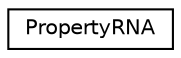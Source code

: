 digraph G
{
  edge [fontname="Helvetica",fontsize="10",labelfontname="Helvetica",labelfontsize="10"];
  node [fontname="Helvetica",fontsize="10",shape=record];
  rankdir=LR;
  Node1 [label="PropertyRNA",height=0.2,width=0.4,color="black", fillcolor="white", style="filled",URL="$d0/de5/structPropertyRNA.html"];
}
